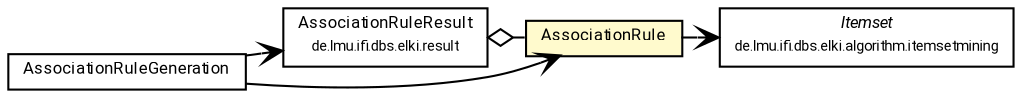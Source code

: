 #!/usr/local/bin/dot
#
# Class diagram 
# Generated by UMLGraph version R5_7_2-60-g0e99a6 (http://www.spinellis.gr/umlgraph/)
#

digraph G {
	graph [fontnames="svg"]
	edge [fontname="Roboto",fontsize=7,labelfontname="Roboto",labelfontsize=7,color="black"];
	node [fontname="Roboto",fontcolor="black",fontsize=8,shape=plaintext,margin=0,width=0,height=0];
	nodesep=0.15;
	ranksep=0.25;
	rankdir=LR;
	// de.lmu.ifi.dbs.elki.result.AssociationRuleResult
	c1674282 [label=<<table title="de.lmu.ifi.dbs.elki.result.AssociationRuleResult" border="0" cellborder="1" cellspacing="0" cellpadding="2" href="../../../result/AssociationRuleResult.html" target="_parent">
		<tr><td><table border="0" cellspacing="0" cellpadding="1">
		<tr><td align="center" balign="center"> <font face="Roboto">AssociationRuleResult</font> </td></tr>
		<tr><td align="center" balign="center"> <font face="Roboto" point-size="7.0">de.lmu.ifi.dbs.elki.result</font> </td></tr>
		</table></td></tr>
		</table>>, URL="../../../result/AssociationRuleResult.html"];
	// de.lmu.ifi.dbs.elki.algorithm.itemsetmining.Itemset
	c1674286 [label=<<table title="de.lmu.ifi.dbs.elki.algorithm.itemsetmining.Itemset" border="0" cellborder="1" cellspacing="0" cellpadding="2" href="../Itemset.html" target="_parent">
		<tr><td><table border="0" cellspacing="0" cellpadding="1">
		<tr><td align="center" balign="center"> <font face="Roboto"><i>Itemset</i></font> </td></tr>
		<tr><td align="center" balign="center"> <font face="Roboto" point-size="7.0">de.lmu.ifi.dbs.elki.algorithm.itemsetmining</font> </td></tr>
		</table></td></tr>
		</table>>, URL="../Itemset.html"];
	// de.lmu.ifi.dbs.elki.algorithm.itemsetmining.associationrules.AssociationRuleGeneration
	c1674304 [label=<<table title="de.lmu.ifi.dbs.elki.algorithm.itemsetmining.associationrules.AssociationRuleGeneration" border="0" cellborder="1" cellspacing="0" cellpadding="2" href="AssociationRuleGeneration.html" target="_parent">
		<tr><td><table border="0" cellspacing="0" cellpadding="1">
		<tr><td align="center" balign="center"> <font face="Roboto">AssociationRuleGeneration</font> </td></tr>
		</table></td></tr>
		</table>>, URL="AssociationRuleGeneration.html"];
	// de.lmu.ifi.dbs.elki.algorithm.itemsetmining.associationrules.AssociationRule
	c1674309 [label=<<table title="de.lmu.ifi.dbs.elki.algorithm.itemsetmining.associationrules.AssociationRule" border="0" cellborder="1" cellspacing="0" cellpadding="2" bgcolor="lemonChiffon" href="AssociationRule.html" target="_parent">
		<tr><td><table border="0" cellspacing="0" cellpadding="1">
		<tr><td align="center" balign="center"> <font face="Roboto">AssociationRule</font> </td></tr>
		</table></td></tr>
		</table>>, URL="AssociationRule.html"];
	// de.lmu.ifi.dbs.elki.result.AssociationRuleResult has de.lmu.ifi.dbs.elki.algorithm.itemsetmining.associationrules.AssociationRule
	c1674282 -> c1674309 [arrowhead=none,arrowtail=ediamond,dir=back,weight=4];
	// de.lmu.ifi.dbs.elki.algorithm.itemsetmining.associationrules.AssociationRuleGeneration navassoc de.lmu.ifi.dbs.elki.result.AssociationRuleResult
	c1674304 -> c1674282 [arrowhead=open,weight=1];
	// de.lmu.ifi.dbs.elki.algorithm.itemsetmining.associationrules.AssociationRuleGeneration navassoc de.lmu.ifi.dbs.elki.algorithm.itemsetmining.associationrules.AssociationRule
	c1674304 -> c1674309 [arrowhead=open,weight=1];
	// de.lmu.ifi.dbs.elki.algorithm.itemsetmining.associationrules.AssociationRule navassoc de.lmu.ifi.dbs.elki.algorithm.itemsetmining.Itemset
	c1674309 -> c1674286 [arrowhead=open,weight=1];
}

